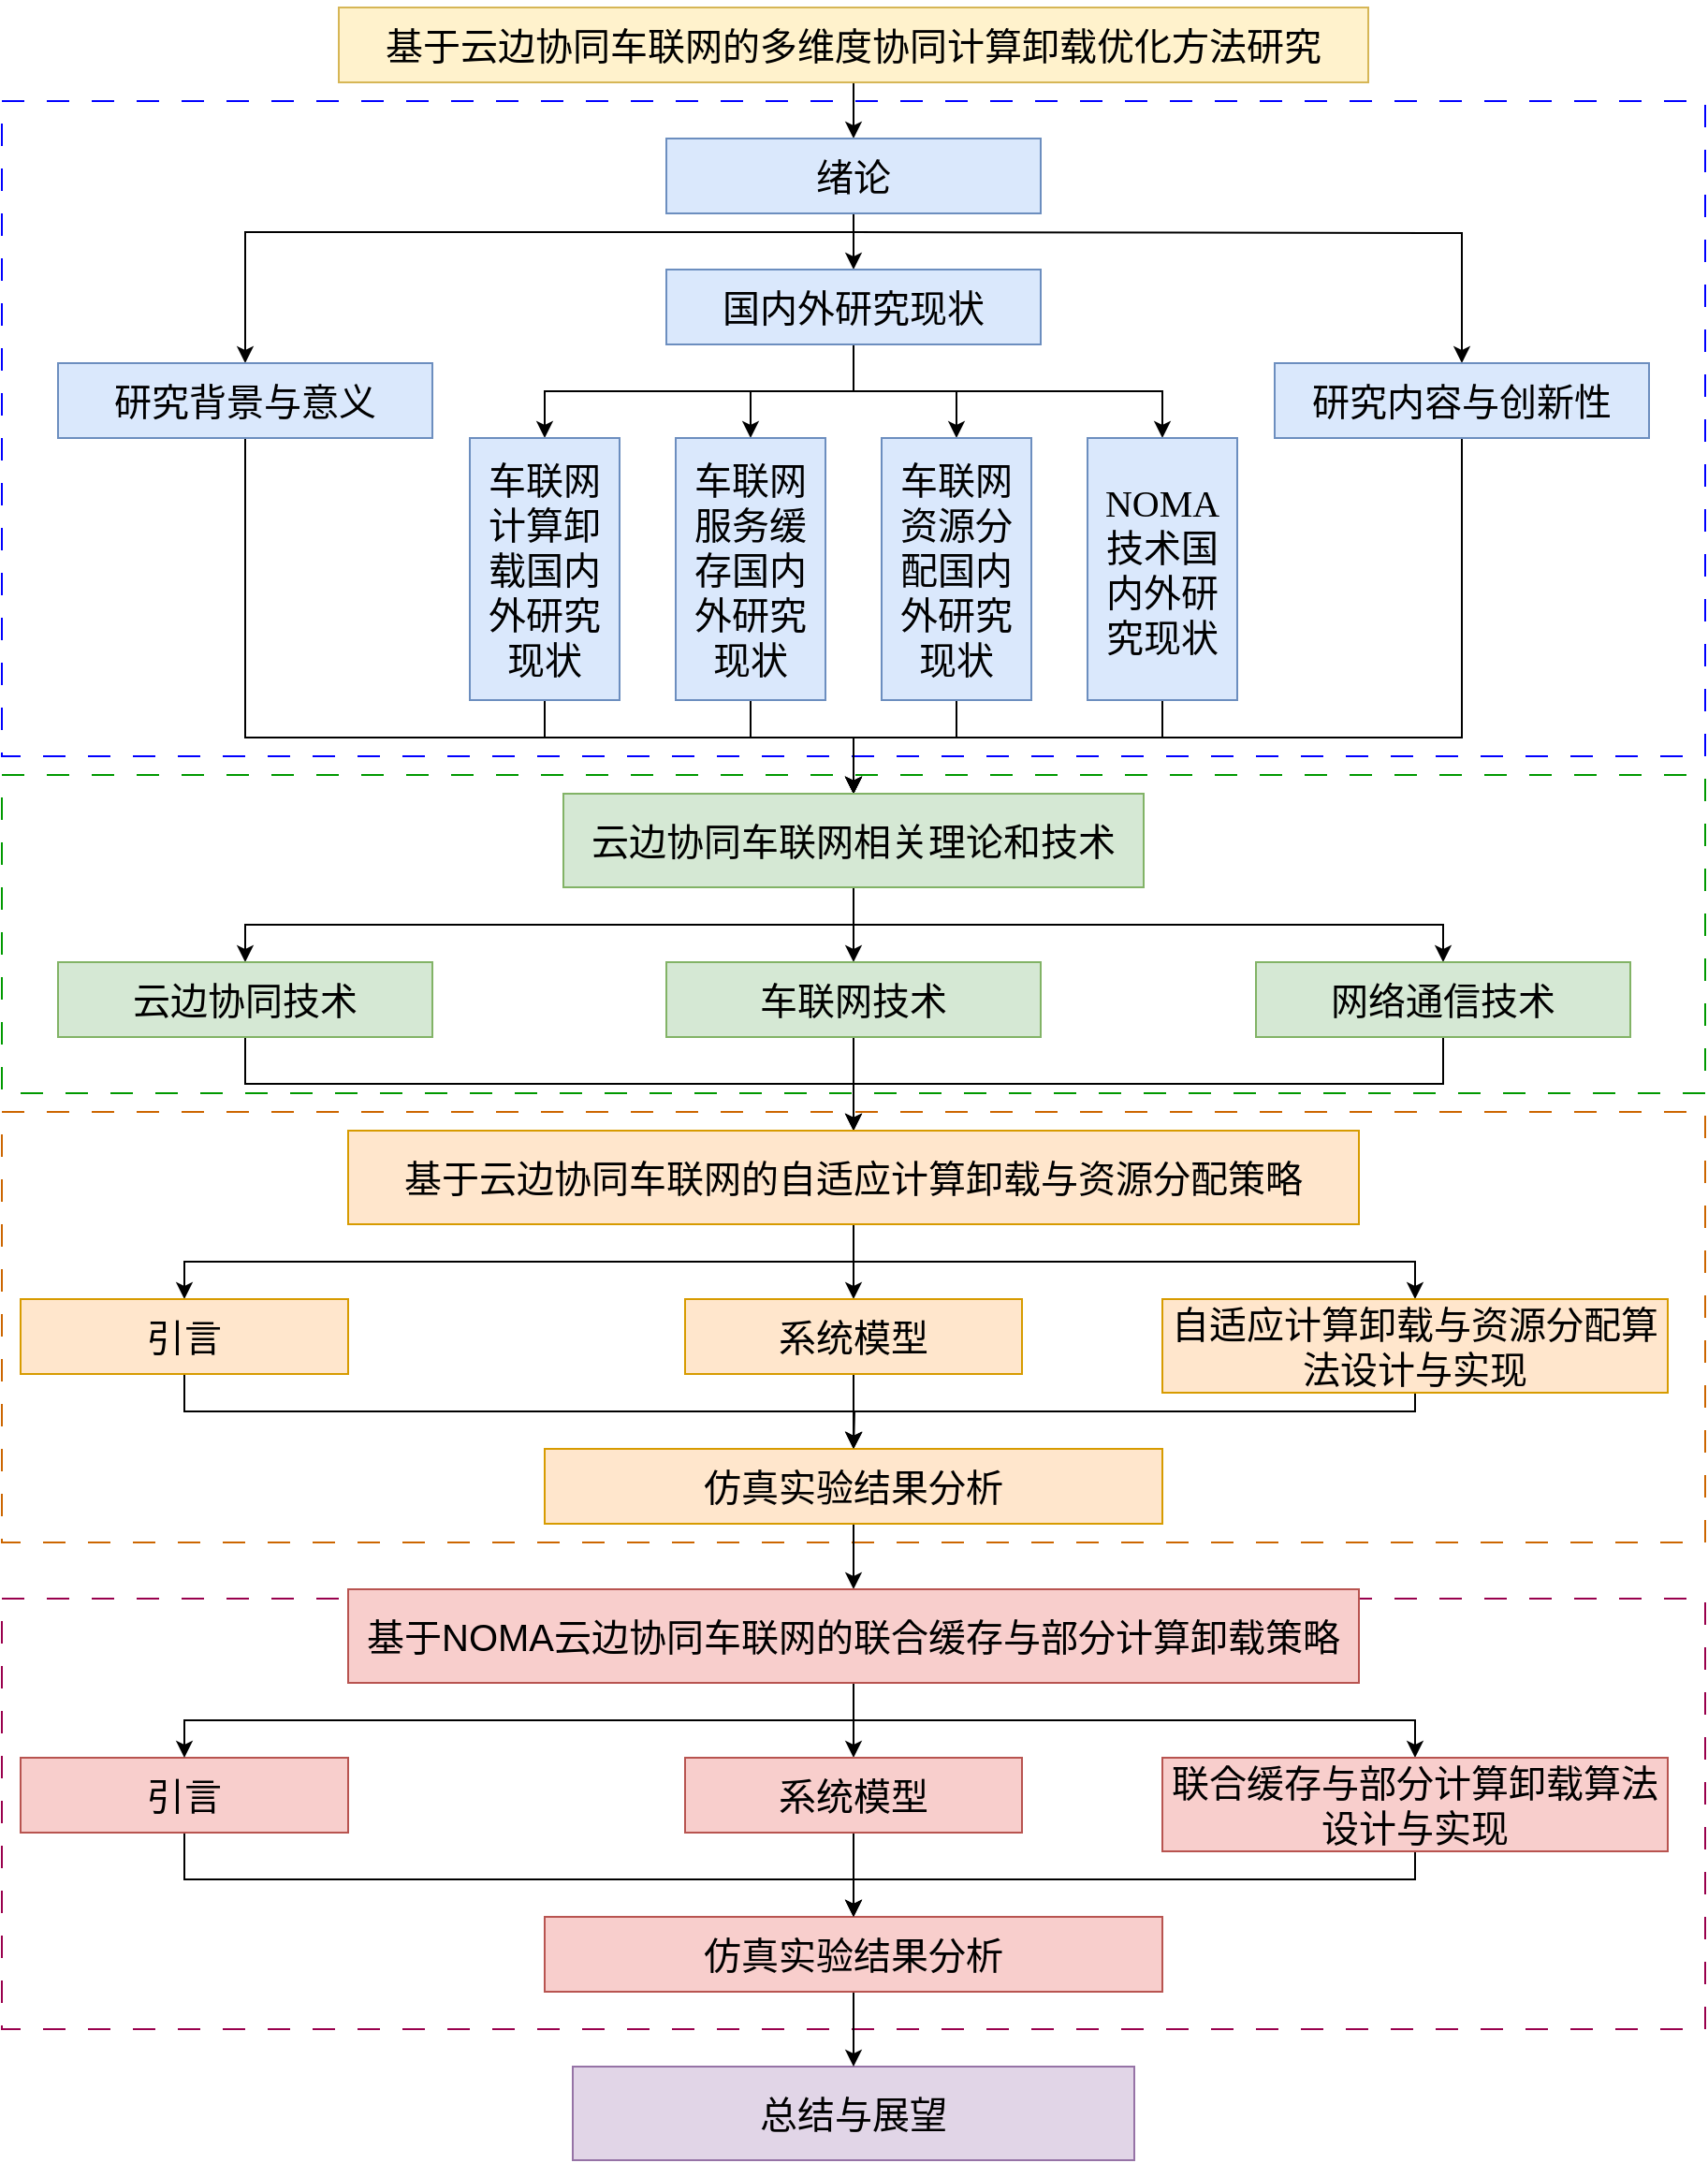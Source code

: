 <mxfile version="26.1.3">
  <diagram name="第 1 页" id="qYWm1upcZD0ejm9do1F3">
    <mxGraphModel dx="2927" dy="1138" grid="1" gridSize="10" guides="1" tooltips="1" connect="1" arrows="1" fold="1" page="1" pageScale="1" pageWidth="827" pageHeight="1169" math="0" shadow="0">
      <root>
        <mxCell id="0" />
        <mxCell id="1" parent="0" />
        <mxCell id="ThnQ_upPFrtXMVOAKWBl-52" value="" style="rounded=0;whiteSpace=wrap;html=1;fillColor=none;dashed=1;dashPattern=12 12;strokeColor=#009900;" parent="1" vertex="1">
          <mxGeometry x="-150" y="460" width="910" height="170" as="geometry" />
        </mxCell>
        <mxCell id="ThnQ_upPFrtXMVOAKWBl-54" value="" style="rounded=0;whiteSpace=wrap;html=1;fillColor=none;dashed=1;dashPattern=12 12;strokeColor=#99004D;" parent="1" vertex="1">
          <mxGeometry x="-150" y="900" width="910" height="230" as="geometry" />
        </mxCell>
        <mxCell id="ThnQ_upPFrtXMVOAKWBl-53" value="" style="rounded=0;whiteSpace=wrap;html=1;fillColor=none;dashed=1;dashPattern=12 12;strokeColor=#CC6600;" parent="1" vertex="1">
          <mxGeometry x="-150" y="640" width="910" height="230" as="geometry" />
        </mxCell>
        <mxCell id="ThnQ_upPFrtXMVOAKWBl-44" value="" style="rounded=0;whiteSpace=wrap;html=1;fillColor=none;dashed=1;dashPattern=12 12;strokeColor=light-dark(#0000FF,#EDEDED);" parent="1" vertex="1">
          <mxGeometry x="-150" y="100" width="910" height="350" as="geometry" />
        </mxCell>
        <mxCell id="_4gHRzFFrY_vJbP2sO1e-43" value="" style="edgeStyle=orthogonalEdgeStyle;rounded=0;orthogonalLoop=1;jettySize=auto;html=1;" parent="1" source="_4gHRzFFrY_vJbP2sO1e-26" target="_4gHRzFFrY_vJbP2sO1e-28" edge="1">
          <mxGeometry relative="1" as="geometry" />
        </mxCell>
        <mxCell id="_4gHRzFFrY_vJbP2sO1e-26" value="&lt;p style=&quot;text-align:left;&quot; class=&quot;MsoNormal&quot;&gt;&lt;span style=&quot;font-family: 宋体; background-color: transparent; color: light-dark(rgb(0, 0, 0), rgb(255, 255, 255)); text-align: center;&quot;&gt;&lt;font style=&quot;font-size: 20px;&quot;&gt;基于云边协同车联网的多维度协同计算卸载优化方法研究&lt;/font&gt;&lt;/span&gt;&lt;/p&gt;" style="rounded=0;whiteSpace=wrap;html=1;fillColor=#fff2cc;strokeColor=#d6b656;" parent="1" vertex="1">
          <mxGeometry x="30" y="50" width="550" height="40" as="geometry" />
        </mxCell>
        <mxCell id="_4gHRzFFrY_vJbP2sO1e-56" style="edgeStyle=orthogonalEdgeStyle;rounded=0;orthogonalLoop=1;jettySize=auto;html=1;exitX=0.5;exitY=1;exitDx=0;exitDy=0;" parent="1" source="_4gHRzFFrY_vJbP2sO1e-28" target="_4gHRzFFrY_vJbP2sO1e-30" edge="1">
          <mxGeometry relative="1" as="geometry">
            <Array as="points">
              <mxPoint x="305" y="170" />
              <mxPoint x="-20" y="170" />
            </Array>
          </mxGeometry>
        </mxCell>
        <mxCell id="_4gHRzFFrY_vJbP2sO1e-59" value="" style="edgeStyle=orthogonalEdgeStyle;rounded=0;orthogonalLoop=1;jettySize=auto;html=1;exitX=0.5;exitY=1;exitDx=0;exitDy=0;entryX=0.5;entryY=0;entryDx=0;entryDy=0;" parent="1" target="_4gHRzFFrY_vJbP2sO1e-32" edge="1">
          <mxGeometry relative="1" as="geometry">
            <mxPoint x="305.0" y="170" as="sourcePoint" />
            <mxPoint x="665" y="220" as="targetPoint" />
          </mxGeometry>
        </mxCell>
        <mxCell id="_4gHRzFFrY_vJbP2sO1e-60" value="" style="edgeStyle=orthogonalEdgeStyle;rounded=0;orthogonalLoop=1;jettySize=auto;html=1;" parent="1" source="_4gHRzFFrY_vJbP2sO1e-28" target="_4gHRzFFrY_vJbP2sO1e-31" edge="1">
          <mxGeometry relative="1" as="geometry" />
        </mxCell>
        <mxCell id="_4gHRzFFrY_vJbP2sO1e-28" value="&lt;p class=&quot;MsoNormal&quot;&gt;&lt;span style=&quot;mso-spacerun:&#39;yes&#39;;font-family:宋体;mso-ascii-font-family:&#39;Times New Roman&#39;;&lt;br/&gt;mso-hansi-font-family:&#39;Times New Roman&#39;;mso-bidi-font-family:&#39;Times New Roman&#39;;&quot;&gt;&lt;font style=&quot;font-size: 20px;&quot;&gt;绪论&lt;/font&gt;&lt;/span&gt;&lt;/p&gt;" style="rounded=0;whiteSpace=wrap;html=1;fillColor=#dae8fc;strokeColor=#6c8ebf;" parent="1" vertex="1">
          <mxGeometry x="205" y="120" width="200" height="40" as="geometry" />
        </mxCell>
        <mxCell id="ThnQ_upPFrtXMVOAKWBl-48" style="edgeStyle=orthogonalEdgeStyle;rounded=0;orthogonalLoop=1;jettySize=auto;html=1;exitX=0.5;exitY=1;exitDx=0;exitDy=0;entryX=0.5;entryY=0;entryDx=0;entryDy=0;" parent="1" source="_4gHRzFFrY_vJbP2sO1e-30" target="_4gHRzFFrY_vJbP2sO1e-62" edge="1">
          <mxGeometry relative="1" as="geometry">
            <Array as="points">
              <mxPoint x="-20" y="440" />
              <mxPoint x="305" y="440" />
            </Array>
          </mxGeometry>
        </mxCell>
        <mxCell id="_4gHRzFFrY_vJbP2sO1e-30" value="&lt;p class=&quot;MsoNormal&quot;&gt;&lt;span style=&quot;mso-spacerun:&#39;yes&#39;;font-family:宋体;mso-ascii-font-family:&#39;Times New Roman&#39;;&lt;br/&gt;mso-hansi-font-family:&#39;Times New Roman&#39;;mso-bidi-font-family:&#39;Times New Roman&#39;;&quot;&gt;&lt;font style=&quot;font-size: 20px;&quot;&gt;研究背景与意义&lt;/font&gt;&lt;/span&gt;&lt;/p&gt;" style="rounded=0;whiteSpace=wrap;html=1;fillColor=#dae8fc;strokeColor=#6c8ebf;" parent="1" vertex="1">
          <mxGeometry x="-120" y="240" width="200" height="40" as="geometry" />
        </mxCell>
        <mxCell id="_4gHRzFFrY_vJbP2sO1e-45" value="" style="edgeStyle=orthogonalEdgeStyle;rounded=0;orthogonalLoop=1;jettySize=auto;html=1;" parent="1" source="_4gHRzFFrY_vJbP2sO1e-31" target="_4gHRzFFrY_vJbP2sO1e-38" edge="1">
          <mxGeometry relative="1" as="geometry" />
        </mxCell>
        <mxCell id="_4gHRzFFrY_vJbP2sO1e-46" style="edgeStyle=orthogonalEdgeStyle;rounded=0;orthogonalLoop=1;jettySize=auto;html=1;exitX=0.5;exitY=1;exitDx=0;exitDy=0;entryX=0.5;entryY=0;entryDx=0;entryDy=0;" parent="1" source="_4gHRzFFrY_vJbP2sO1e-31" target="_4gHRzFFrY_vJbP2sO1e-36" edge="1">
          <mxGeometry relative="1" as="geometry" />
        </mxCell>
        <mxCell id="_4gHRzFFrY_vJbP2sO1e-53" style="edgeStyle=orthogonalEdgeStyle;rounded=0;orthogonalLoop=1;jettySize=auto;html=1;exitX=0.5;exitY=1;exitDx=0;exitDy=0;" parent="1" source="_4gHRzFFrY_vJbP2sO1e-31" target="_4gHRzFFrY_vJbP2sO1e-37" edge="1">
          <mxGeometry relative="1" as="geometry" />
        </mxCell>
        <mxCell id="_4gHRzFFrY_vJbP2sO1e-54" style="edgeStyle=orthogonalEdgeStyle;rounded=0;orthogonalLoop=1;jettySize=auto;html=1;entryX=0.5;entryY=0;entryDx=0;entryDy=0;exitX=0.5;exitY=1;exitDx=0;exitDy=0;" parent="1" source="_4gHRzFFrY_vJbP2sO1e-31" target="_4gHRzFFrY_vJbP2sO1e-34" edge="1">
          <mxGeometry relative="1" as="geometry" />
        </mxCell>
        <mxCell id="_4gHRzFFrY_vJbP2sO1e-31" value="&lt;p class=&quot;MsoNormal&quot;&gt;&lt;span style=&quot;mso-spacerun:&#39;yes&#39;;font-family:宋体;mso-ascii-font-family:&#39;Times New Roman&#39;;&lt;br/&gt;mso-hansi-font-family:&#39;Times New Roman&#39;;mso-bidi-font-family:&#39;Times New Roman&#39;;&quot;&gt;&lt;font style=&quot;font-size: 20px;&quot;&gt;国内外研究现状&lt;/font&gt;&lt;/span&gt;&lt;/p&gt;" style="rounded=0;whiteSpace=wrap;html=1;fillColor=#dae8fc;strokeColor=#6c8ebf;" parent="1" vertex="1">
          <mxGeometry x="205" y="190" width="200" height="40" as="geometry" />
        </mxCell>
        <mxCell id="_4gHRzFFrY_vJbP2sO1e-70" style="edgeStyle=orthogonalEdgeStyle;rounded=0;orthogonalLoop=1;jettySize=auto;html=1;entryX=0.5;entryY=0;entryDx=0;entryDy=0;exitX=0.5;exitY=1;exitDx=0;exitDy=0;" parent="1" source="_4gHRzFFrY_vJbP2sO1e-32" target="_4gHRzFFrY_vJbP2sO1e-62" edge="1">
          <mxGeometry relative="1" as="geometry">
            <Array as="points">
              <mxPoint x="630" y="440" />
              <mxPoint x="305" y="440" />
            </Array>
          </mxGeometry>
        </mxCell>
        <mxCell id="_4gHRzFFrY_vJbP2sO1e-32" value="&lt;p class=&quot;MsoNormal&quot;&gt;&lt;span style=&quot;mso-spacerun:&#39;yes&#39;;font-family:宋体;mso-ascii-font-family:&#39;Times New Roman&#39;;&lt;br/&gt;mso-hansi-font-family:&#39;Times New Roman&#39;;mso-bidi-font-family:&#39;Times New Roman&#39;;&quot;&gt;&lt;font style=&quot;font-size: 20px;&quot;&gt;研究内容与创新性&lt;/font&gt;&lt;/span&gt;&lt;/p&gt;" style="rounded=0;whiteSpace=wrap;html=1;fillColor=#dae8fc;strokeColor=#6c8ebf;" parent="1" vertex="1">
          <mxGeometry x="530" y="240" width="200" height="40" as="geometry" />
        </mxCell>
        <mxCell id="_4gHRzFFrY_vJbP2sO1e-66" value="" style="edgeStyle=orthogonalEdgeStyle;rounded=0;orthogonalLoop=1;jettySize=auto;html=1;" parent="1" source="_4gHRzFFrY_vJbP2sO1e-34" target="_4gHRzFFrY_vJbP2sO1e-62" edge="1">
          <mxGeometry relative="1" as="geometry">
            <Array as="points">
              <mxPoint x="140" y="440" />
              <mxPoint x="305" y="440" />
            </Array>
          </mxGeometry>
        </mxCell>
        <mxCell id="_4gHRzFFrY_vJbP2sO1e-34" value="&lt;p class=&quot;MsoNormal&quot;&gt;&lt;span style=&quot;mso-spacerun:&#39;yes&#39;;font-family:宋体;mso-ascii-font-family:&#39;Times New Roman&#39;;&lt;br/&gt;mso-hansi-font-family:&#39;Times New Roman&#39;;mso-bidi-font-family:&#39;Times New Roman&#39;;&quot;&gt;&lt;font style=&quot;font-size: 20px;&quot;&gt;车联网计算卸载国内外研究现状&lt;/font&gt;&lt;/span&gt;&lt;/p&gt;" style="rounded=0;whiteSpace=wrap;html=1;fillColor=#dae8fc;strokeColor=#6c8ebf;" parent="1" vertex="1">
          <mxGeometry x="100" y="280" width="80" height="140" as="geometry" />
        </mxCell>
        <mxCell id="_4gHRzFFrY_vJbP2sO1e-67" value="" style="edgeStyle=orthogonalEdgeStyle;rounded=0;orthogonalLoop=1;jettySize=auto;html=1;" parent="1" source="_4gHRzFFrY_vJbP2sO1e-36" target="_4gHRzFFrY_vJbP2sO1e-62" edge="1">
          <mxGeometry relative="1" as="geometry">
            <Array as="points">
              <mxPoint x="250" y="440" />
              <mxPoint x="305" y="440" />
            </Array>
          </mxGeometry>
        </mxCell>
        <mxCell id="_4gHRzFFrY_vJbP2sO1e-36" value="&lt;p class=&quot;MsoNormal&quot;&gt;&lt;span style=&quot;mso-spacerun:&#39;yes&#39;;font-family:宋体;mso-ascii-font-family:&#39;Times New Roman&#39;;&lt;br/&gt;mso-hansi-font-family:&#39;Times New Roman&#39;;mso-bidi-font-family:&#39;Times New Roman&#39;;&quot;&gt;&lt;font style=&quot;font-size: 20px;&quot;&gt;车联网服务缓存国内外研究现状&lt;/font&gt;&lt;/span&gt;&lt;/p&gt;" style="rounded=0;whiteSpace=wrap;html=1;fillColor=#dae8fc;strokeColor=#6c8ebf;" parent="1" vertex="1">
          <mxGeometry x="210" y="280" width="80" height="140" as="geometry" />
        </mxCell>
        <mxCell id="_4gHRzFFrY_vJbP2sO1e-69" value="" style="edgeStyle=orthogonalEdgeStyle;rounded=0;orthogonalLoop=1;jettySize=auto;html=1;" parent="1" source="_4gHRzFFrY_vJbP2sO1e-37" target="_4gHRzFFrY_vJbP2sO1e-62" edge="1">
          <mxGeometry relative="1" as="geometry">
            <Array as="points">
              <mxPoint x="470" y="440" />
              <mxPoint x="305" y="440" />
            </Array>
          </mxGeometry>
        </mxCell>
        <mxCell id="_4gHRzFFrY_vJbP2sO1e-37" value="&lt;p class=&quot;MsoNormal&quot;&gt;&lt;span style=&quot;mso-spacerun:&#39;yes&#39;;font-family:&#39;Times New Roman&#39;;mso-fareast-font-family:宋体;&quot;&gt;&lt;font style=&quot;font-size: 20px;&quot;&gt;NOMA&lt;/font&gt;&lt;font style=&quot;font-size: 20px;&quot; face=&quot;宋体&quot;&gt;技术&lt;/font&gt;&lt;/span&gt;&lt;font style=&quot;font-size: 20px;&quot;&gt;&lt;span style=&quot;font-family: 宋体;&quot;&gt;国内外&lt;/span&gt;&lt;span style=&quot;font-family: &amp;quot;Times New Roman&amp;quot;;&quot;&gt;&lt;font style=&quot;&quot; face=&quot;宋体&quot;&gt;研究现状&lt;/font&gt;&lt;/span&gt;&lt;/font&gt;&lt;/p&gt;" style="rounded=0;whiteSpace=wrap;html=1;fillColor=#dae8fc;strokeColor=#6c8ebf;" parent="1" vertex="1">
          <mxGeometry x="430" y="280" width="80" height="140" as="geometry" />
        </mxCell>
        <mxCell id="_4gHRzFFrY_vJbP2sO1e-68" value="" style="edgeStyle=orthogonalEdgeStyle;rounded=0;orthogonalLoop=1;jettySize=auto;html=1;" parent="1" source="_4gHRzFFrY_vJbP2sO1e-38" target="_4gHRzFFrY_vJbP2sO1e-62" edge="1">
          <mxGeometry relative="1" as="geometry">
            <Array as="points">
              <mxPoint x="360" y="440" />
              <mxPoint x="305" y="440" />
            </Array>
          </mxGeometry>
        </mxCell>
        <mxCell id="_4gHRzFFrY_vJbP2sO1e-38" value="&lt;p class=&quot;MsoNormal&quot;&gt;&lt;span style=&quot;font-family: 宋体; font-size: 20px;&quot;&gt;车联网资源分配国内外研究现状&lt;/span&gt;&lt;/p&gt;" style="rounded=0;whiteSpace=wrap;html=1;fillColor=#dae8fc;strokeColor=#6c8ebf;" parent="1" vertex="1">
          <mxGeometry x="320" y="280" width="80" height="140" as="geometry" />
        </mxCell>
        <mxCell id="_4gHRzFFrY_vJbP2sO1e-74" value="" style="edgeStyle=orthogonalEdgeStyle;rounded=0;orthogonalLoop=1;jettySize=auto;html=1;entryX=0.5;entryY=0;entryDx=0;entryDy=0;exitX=0.5;exitY=1;exitDx=0;exitDy=0;" parent="1" source="_4gHRzFFrY_vJbP2sO1e-62" target="_4gHRzFFrY_vJbP2sO1e-73" edge="1">
          <mxGeometry relative="1" as="geometry" />
        </mxCell>
        <mxCell id="_4gHRzFFrY_vJbP2sO1e-75" style="edgeStyle=orthogonalEdgeStyle;rounded=0;orthogonalLoop=1;jettySize=auto;html=1;entryX=0.5;entryY=0;entryDx=0;entryDy=0;exitX=0.5;exitY=1;exitDx=0;exitDy=0;" parent="1" source="_4gHRzFFrY_vJbP2sO1e-62" target="_4gHRzFFrY_vJbP2sO1e-71" edge="1">
          <mxGeometry relative="1" as="geometry" />
        </mxCell>
        <mxCell id="_4gHRzFFrY_vJbP2sO1e-76" value="" style="edgeStyle=orthogonalEdgeStyle;rounded=0;orthogonalLoop=1;jettySize=auto;html=1;" parent="1" source="_4gHRzFFrY_vJbP2sO1e-62" target="_4gHRzFFrY_vJbP2sO1e-72" edge="1">
          <mxGeometry relative="1" as="geometry" />
        </mxCell>
        <mxCell id="_4gHRzFFrY_vJbP2sO1e-62" value="&lt;p class=&quot;MsoNormal&quot;&gt;&lt;font style=&quot;font-size: 20px;&quot;&gt;&lt;span style=&quot;font-family: 宋体;&quot;&gt;云边协同车联网&lt;/span&gt;&lt;span style=&quot;font-family: 宋体;&quot;&gt;相关理论和技术&lt;/span&gt;&lt;/font&gt;&lt;/p&gt;" style="rounded=0;whiteSpace=wrap;html=1;fillColor=#d5e8d4;strokeColor=#82b366;" parent="1" vertex="1">
          <mxGeometry x="150" y="470" width="310" height="50" as="geometry" />
        </mxCell>
        <mxCell id="s9vfqO7-UXIcP0eHcMZj-1" style="edgeStyle=orthogonalEdgeStyle;rounded=0;orthogonalLoop=1;jettySize=auto;html=1;exitX=0.5;exitY=1;exitDx=0;exitDy=0;entryX=0.5;entryY=0;entryDx=0;entryDy=0;" edge="1" parent="1" source="_4gHRzFFrY_vJbP2sO1e-71" target="_4gHRzFFrY_vJbP2sO1e-82">
          <mxGeometry relative="1" as="geometry" />
        </mxCell>
        <mxCell id="_4gHRzFFrY_vJbP2sO1e-71" value="&lt;p class=&quot;MsoNormal&quot;&gt;&lt;span style=&quot;mso-spacerun:&#39;yes&#39;;font-family:宋体;mso-ascii-font-family:&#39;Times New Roman&#39;;&lt;br/&gt;mso-hansi-font-family:&#39;Times New Roman&#39;;mso-bidi-font-family:&#39;Times New Roman&#39;;&quot;&gt;&lt;font style=&quot;font-size: 20px;&quot;&gt;云边协同技术&lt;/font&gt;&lt;/span&gt;&lt;/p&gt;" style="rounded=0;whiteSpace=wrap;html=1;fillColor=#d5e8d4;strokeColor=#82b366;" parent="1" vertex="1">
          <mxGeometry x="-120" y="560" width="200" height="40" as="geometry" />
        </mxCell>
        <mxCell id="s9vfqO7-UXIcP0eHcMZj-4" style="edgeStyle=orthogonalEdgeStyle;rounded=0;orthogonalLoop=1;jettySize=auto;html=1;entryX=0.5;entryY=0;entryDx=0;entryDy=0;" edge="1" parent="1" source="_4gHRzFFrY_vJbP2sO1e-72" target="_4gHRzFFrY_vJbP2sO1e-82">
          <mxGeometry relative="1" as="geometry" />
        </mxCell>
        <mxCell id="_4gHRzFFrY_vJbP2sO1e-72" value="&lt;p class=&quot;MsoNormal&quot;&gt;&lt;font style=&quot;font-size: 20px;&quot;&gt;&lt;span style=&quot;font-family: 宋体;&quot;&gt;车联网&lt;/span&gt;&lt;span style=&quot;font-family: 宋体;&quot;&gt;技术&lt;/span&gt;&lt;/font&gt;&lt;/p&gt;" style="rounded=0;whiteSpace=wrap;html=1;fillColor=#d5e8d4;strokeColor=#82b366;" parent="1" vertex="1">
          <mxGeometry x="205" y="560" width="200" height="40" as="geometry" />
        </mxCell>
        <mxCell id="s9vfqO7-UXIcP0eHcMZj-2" style="edgeStyle=orthogonalEdgeStyle;rounded=0;orthogonalLoop=1;jettySize=auto;html=1;exitX=0.5;exitY=1;exitDx=0;exitDy=0;entryX=0.5;entryY=0;entryDx=0;entryDy=0;" edge="1" parent="1" source="_4gHRzFFrY_vJbP2sO1e-73" target="_4gHRzFFrY_vJbP2sO1e-82">
          <mxGeometry relative="1" as="geometry">
            <mxPoint x="310.0" y="720" as="targetPoint" />
          </mxGeometry>
        </mxCell>
        <mxCell id="_4gHRzFFrY_vJbP2sO1e-73" value="&lt;p class=&quot;MsoNormal&quot;&gt;&lt;span style=&quot;mso-spacerun:&#39;yes&#39;;font-family:宋体;mso-ascii-font-family:&#39;Times New Roman&#39;;&lt;br/&gt;mso-hansi-font-family:&#39;Times New Roman&#39;;mso-bidi-font-family:&#39;Times New Roman&#39;;&quot;&gt;&lt;font style=&quot;font-size: 20px;&quot;&gt;网络通信技术&lt;/font&gt;&lt;/span&gt;&lt;/p&gt;" style="rounded=0;whiteSpace=wrap;html=1;fillColor=#d5e8d4;strokeColor=#82b366;" parent="1" vertex="1">
          <mxGeometry x="520" y="560" width="200" height="40" as="geometry" />
        </mxCell>
        <mxCell id="ThnQ_upPFrtXMVOAKWBl-10" style="edgeStyle=orthogonalEdgeStyle;rounded=0;orthogonalLoop=1;jettySize=auto;html=1;entryX=0.5;entryY=0;entryDx=0;entryDy=0;" parent="1" source="_4gHRzFFrY_vJbP2sO1e-82" target="ThnQ_upPFrtXMVOAKWBl-5" edge="1">
          <mxGeometry relative="1" as="geometry" />
        </mxCell>
        <mxCell id="s9vfqO7-UXIcP0eHcMZj-6" style="edgeStyle=orthogonalEdgeStyle;rounded=0;orthogonalLoop=1;jettySize=auto;html=1;entryX=0.5;entryY=0;entryDx=0;entryDy=0;" edge="1" parent="1" source="_4gHRzFFrY_vJbP2sO1e-82" target="ThnQ_upPFrtXMVOAKWBl-3">
          <mxGeometry relative="1" as="geometry" />
        </mxCell>
        <mxCell id="s9vfqO7-UXIcP0eHcMZj-34" style="edgeStyle=orthogonalEdgeStyle;rounded=0;orthogonalLoop=1;jettySize=auto;html=1;exitX=0.5;exitY=1;exitDx=0;exitDy=0;entryX=0.5;entryY=0;entryDx=0;entryDy=0;" edge="1" parent="1" source="_4gHRzFFrY_vJbP2sO1e-82" target="s9vfqO7-UXIcP0eHcMZj-33">
          <mxGeometry relative="1" as="geometry">
            <Array as="points">
              <mxPoint x="305" y="720" />
              <mxPoint x="605" y="720" />
            </Array>
          </mxGeometry>
        </mxCell>
        <mxCell id="_4gHRzFFrY_vJbP2sO1e-82" value="&lt;p class=&quot;MsoNormal&quot;&gt;&lt;font style=&quot;font-size: 20px;&quot;&gt;&lt;span style=&quot;font-family: 宋体; background-color: transparent; color: light-dark(rgb(0, 0, 0), rgb(255, 255, 255));&quot;&gt;基于&lt;/span&gt;&lt;span style=&quot;font-family: 宋体; background-color: transparent; color: light-dark(rgb(0, 0, 0), rgb(255, 255, 255));&quot;&gt;&lt;font style=&quot;&quot;&gt;云边协同车联网的自适应计算卸载与资源分配策略&lt;/font&gt;&lt;/span&gt;&lt;/font&gt;&lt;/p&gt;" style="rounded=0;whiteSpace=wrap;html=1;fillColor=#ffe6cc;strokeColor=#d79b00;" parent="1" vertex="1">
          <mxGeometry x="35" y="650" width="540" height="50" as="geometry" />
        </mxCell>
        <mxCell id="ThnQ_upPFrtXMVOAKWBl-14" style="edgeStyle=orthogonalEdgeStyle;rounded=0;orthogonalLoop=1;jettySize=auto;html=1;entryX=0.5;entryY=0;entryDx=0;entryDy=0;exitX=0.5;exitY=1;exitDx=0;exitDy=0;" parent="1" source="ThnQ_upPFrtXMVOAKWBl-3" edge="1">
          <mxGeometry relative="1" as="geometry">
            <mxPoint x="305" y="820.0" as="targetPoint" />
          </mxGeometry>
        </mxCell>
        <mxCell id="ThnQ_upPFrtXMVOAKWBl-3" value="&lt;p class=&quot;MsoNormal&quot;&gt;&lt;span style=&quot;font-family: 宋体; background-color: transparent; color: light-dark(rgb(0, 0, 0), rgb(255, 255, 255));&quot;&gt;&lt;font style=&quot;font-size: 20px;&quot;&gt;引言&lt;/font&gt;&lt;/span&gt;&lt;/p&gt;" style="rounded=0;whiteSpace=wrap;html=1;fillColor=#ffe6cc;strokeColor=#d79b00;" parent="1" vertex="1">
          <mxGeometry x="-140" y="740" width="175" height="40" as="geometry" />
        </mxCell>
        <mxCell id="ThnQ_upPFrtXMVOAKWBl-17" style="edgeStyle=orthogonalEdgeStyle;rounded=0;orthogonalLoop=1;jettySize=auto;html=1;exitX=0.5;exitY=1;exitDx=0;exitDy=0;" parent="1" source="ThnQ_upPFrtXMVOAKWBl-5" edge="1">
          <mxGeometry relative="1" as="geometry">
            <mxPoint x="305" y="820.0" as="targetPoint" />
          </mxGeometry>
        </mxCell>
        <mxCell id="ThnQ_upPFrtXMVOAKWBl-5" value="&lt;p class=&quot;MsoNormal&quot;&gt;&lt;span style=&quot;font-family: 宋体; font-size: 20px;&quot;&gt;系统模型&lt;/span&gt;&lt;/p&gt;" style="rounded=0;whiteSpace=wrap;html=1;fillColor=#ffe6cc;strokeColor=#d79b00;" parent="1" vertex="1">
          <mxGeometry x="215" y="740" width="180" height="40" as="geometry" />
        </mxCell>
        <mxCell id="ThnQ_upPFrtXMVOAKWBl-41" value="&lt;p class=&quot;MsoNormal&quot;&gt;&lt;font face=&quot;宋体&quot;&gt;&lt;span style=&quot;font-size: 20px;&quot;&gt;总结与展望&lt;/span&gt;&lt;/font&gt;&lt;/p&gt;" style="rounded=0;whiteSpace=wrap;html=1;fillColor=#e1d5e7;strokeColor=#9673a6;" parent="1" vertex="1">
          <mxGeometry x="155" y="1150" width="300" height="50" as="geometry" />
        </mxCell>
        <mxCell id="s9vfqO7-UXIcP0eHcMZj-27" value="" style="edgeStyle=orthogonalEdgeStyle;rounded=0;orthogonalLoop=1;jettySize=auto;html=1;" edge="1" parent="1" source="s9vfqO7-UXIcP0eHcMZj-5" target="s9vfqO7-UXIcP0eHcMZj-26">
          <mxGeometry relative="1" as="geometry" />
        </mxCell>
        <mxCell id="s9vfqO7-UXIcP0eHcMZj-5" value="&lt;p class=&quot;MsoNormal&quot;&gt;&lt;span style=&quot;font-family: 宋体; background-color: transparent; color: light-dark(rgb(0, 0, 0), rgb(255, 255, 255));&quot;&gt;&lt;font style=&quot;font-size: 20px;&quot;&gt;仿真实验结果分析&lt;/font&gt;&lt;/span&gt;&lt;/p&gt;" style="rounded=0;whiteSpace=wrap;html=1;fillColor=#ffe6cc;strokeColor=#d79b00;" vertex="1" parent="1">
          <mxGeometry x="140" y="820" width="330" height="40" as="geometry" />
        </mxCell>
        <mxCell id="s9vfqO7-UXIcP0eHcMZj-47" style="edgeStyle=orthogonalEdgeStyle;rounded=0;orthogonalLoop=1;jettySize=auto;html=1;entryX=0.5;entryY=0;entryDx=0;entryDy=0;exitX=0.5;exitY=1;exitDx=0;exitDy=0;" edge="1" parent="1" source="s9vfqO7-UXIcP0eHcMZj-15" target="s9vfqO7-UXIcP0eHcMZj-20">
          <mxGeometry relative="1" as="geometry">
            <Array as="points">
              <mxPoint x="-52" y="1050" />
              <mxPoint x="305" y="1050" />
            </Array>
          </mxGeometry>
        </mxCell>
        <mxCell id="s9vfqO7-UXIcP0eHcMZj-15" value="&lt;p class=&quot;MsoNormal&quot;&gt;&lt;span style=&quot;font-family: 宋体; background-color: transparent; color: light-dark(rgb(0, 0, 0), rgb(255, 255, 255));&quot;&gt;&lt;font style=&quot;font-size: 20px;&quot;&gt;引言&lt;/font&gt;&lt;/span&gt;&lt;/p&gt;" style="rounded=0;whiteSpace=wrap;html=1;fillColor=#f8cecc;strokeColor=#b85450;" vertex="1" parent="1">
          <mxGeometry x="-140" y="985" width="175" height="40" as="geometry" />
        </mxCell>
        <mxCell id="s9vfqO7-UXIcP0eHcMZj-48" value="" style="edgeStyle=orthogonalEdgeStyle;rounded=0;orthogonalLoop=1;jettySize=auto;html=1;" edge="1" parent="1" source="s9vfqO7-UXIcP0eHcMZj-20" target="ThnQ_upPFrtXMVOAKWBl-41">
          <mxGeometry relative="1" as="geometry" />
        </mxCell>
        <mxCell id="s9vfqO7-UXIcP0eHcMZj-20" value="&lt;p class=&quot;MsoNormal&quot;&gt;&lt;span style=&quot;font-family: 宋体; background-color: transparent; color: light-dark(rgb(0, 0, 0), rgb(255, 255, 255));&quot;&gt;&lt;font style=&quot;font-size: 20px;&quot;&gt;仿真实验结果分析&lt;/font&gt;&lt;/span&gt;&lt;/p&gt;" style="rounded=0;whiteSpace=wrap;html=1;fillColor=#f8cecc;strokeColor=#b85450;" vertex="1" parent="1">
          <mxGeometry x="140" y="1070" width="330" height="40" as="geometry" />
        </mxCell>
        <mxCell id="s9vfqO7-UXIcP0eHcMZj-28" style="edgeStyle=orthogonalEdgeStyle;rounded=0;orthogonalLoop=1;jettySize=auto;html=1;exitX=0.5;exitY=1;exitDx=0;exitDy=0;entryX=0.5;entryY=0;entryDx=0;entryDy=0;" edge="1" parent="1" source="s9vfqO7-UXIcP0eHcMZj-26" target="s9vfqO7-UXIcP0eHcMZj-15">
          <mxGeometry relative="1" as="geometry" />
        </mxCell>
        <mxCell id="s9vfqO7-UXIcP0eHcMZj-29" style="edgeStyle=orthogonalEdgeStyle;rounded=0;orthogonalLoop=1;jettySize=auto;html=1;exitX=0.5;exitY=1;exitDx=0;exitDy=0;entryX=0.5;entryY=0;entryDx=0;entryDy=0;" edge="1" parent="1" source="s9vfqO7-UXIcP0eHcMZj-26">
          <mxGeometry relative="1" as="geometry">
            <mxPoint x="305" y="985" as="targetPoint" />
          </mxGeometry>
        </mxCell>
        <mxCell id="s9vfqO7-UXIcP0eHcMZj-41" style="edgeStyle=orthogonalEdgeStyle;rounded=0;orthogonalLoop=1;jettySize=auto;html=1;entryX=0.5;entryY=0;entryDx=0;entryDy=0;" edge="1" parent="1" source="s9vfqO7-UXIcP0eHcMZj-26" target="s9vfqO7-UXIcP0eHcMZj-40">
          <mxGeometry relative="1" as="geometry" />
        </mxCell>
        <mxCell id="s9vfqO7-UXIcP0eHcMZj-26" value="&lt;p class=&quot;MsoNormal&quot;&gt;&lt;span style=&quot;font-size: 20px; text-indent: 28px; font-family: 宋体;&quot;&gt;基于&lt;/span&gt;&lt;span style=&quot;font-size: 20px; text-indent: 28px;&quot; lang=&quot;EN-US&quot;&gt;NOMA&lt;/span&gt;&lt;span style=&quot;font-size: 20px; text-indent: 28px; font-family: 宋体;&quot;&gt;云边协同车联网的联合缓存与部分计算卸载策略&lt;/span&gt;&lt;/p&gt;" style="rounded=0;whiteSpace=wrap;html=1;fillColor=#f8cecc;strokeColor=#b85450;" vertex="1" parent="1">
          <mxGeometry x="35" y="895" width="540" height="50" as="geometry" />
        </mxCell>
        <mxCell id="s9vfqO7-UXIcP0eHcMZj-35" style="edgeStyle=orthogonalEdgeStyle;rounded=0;orthogonalLoop=1;jettySize=auto;html=1;exitX=0.5;exitY=1;exitDx=0;exitDy=0;entryX=0.5;entryY=0;entryDx=0;entryDy=0;" edge="1" parent="1" source="s9vfqO7-UXIcP0eHcMZj-33">
          <mxGeometry relative="1" as="geometry">
            <mxPoint x="305" y="820.0" as="targetPoint" />
            <Array as="points">
              <mxPoint x="605" y="800" />
              <mxPoint x="305" y="800" />
            </Array>
          </mxGeometry>
        </mxCell>
        <mxCell id="s9vfqO7-UXIcP0eHcMZj-33" value="&lt;p class=&quot;MsoNormal&quot;&gt;&lt;span style=&quot;font-family: 宋体; font-size: 20px;&quot;&gt;自适应计算卸载与资源分配算法设计与实现&lt;/span&gt;&lt;/p&gt;" style="rounded=0;whiteSpace=wrap;html=1;fillColor=#ffe6cc;strokeColor=#d79b00;" vertex="1" parent="1">
          <mxGeometry x="470" y="740" width="270" height="50" as="geometry" />
        </mxCell>
        <mxCell id="s9vfqO7-UXIcP0eHcMZj-43" style="edgeStyle=orthogonalEdgeStyle;rounded=0;orthogonalLoop=1;jettySize=auto;html=1;entryX=0.5;entryY=0;entryDx=0;entryDy=0;" edge="1" parent="1" source="s9vfqO7-UXIcP0eHcMZj-39" target="s9vfqO7-UXIcP0eHcMZj-20">
          <mxGeometry relative="1" as="geometry" />
        </mxCell>
        <mxCell id="s9vfqO7-UXIcP0eHcMZj-39" value="&lt;p class=&quot;MsoNormal&quot;&gt;&lt;span style=&quot;font-family: 宋体; font-size: 20px;&quot;&gt;系统模型&lt;/span&gt;&lt;/p&gt;" style="rounded=0;whiteSpace=wrap;html=1;fillColor=#f8cecc;strokeColor=#b85450;" vertex="1" parent="1">
          <mxGeometry x="215" y="985" width="180" height="40" as="geometry" />
        </mxCell>
        <mxCell id="s9vfqO7-UXIcP0eHcMZj-45" style="edgeStyle=orthogonalEdgeStyle;rounded=0;orthogonalLoop=1;jettySize=auto;html=1;entryX=0.5;entryY=0;entryDx=0;entryDy=0;" edge="1" parent="1" source="s9vfqO7-UXIcP0eHcMZj-40" target="s9vfqO7-UXIcP0eHcMZj-20">
          <mxGeometry relative="1" as="geometry">
            <Array as="points">
              <mxPoint x="605" y="1050" />
              <mxPoint x="305" y="1050" />
            </Array>
          </mxGeometry>
        </mxCell>
        <mxCell id="s9vfqO7-UXIcP0eHcMZj-40" value="&lt;p class=&quot;MsoNormal&quot;&gt;&lt;span style=&quot;color: light-dark(rgb(0, 0, 0), rgb(255, 255, 255)); font-size: 20px; background-color: transparent; text-indent: 21pt; font-family: 宋体;&quot;&gt;联合缓存与部分计算卸载&lt;/span&gt;&lt;span style=&quot;color: light-dark(rgb(0, 0, 0), rgb(255, 255, 255)); font-size: 20px; background-color: transparent; text-indent: 21pt; font-family: 宋体;&quot;&gt;算法设计与实现&lt;/span&gt;&lt;/p&gt;" style="rounded=0;whiteSpace=wrap;html=1;fillColor=#f8cecc;strokeColor=#b85450;" vertex="1" parent="1">
          <mxGeometry x="470" y="985" width="270" height="50" as="geometry" />
        </mxCell>
      </root>
    </mxGraphModel>
  </diagram>
</mxfile>

